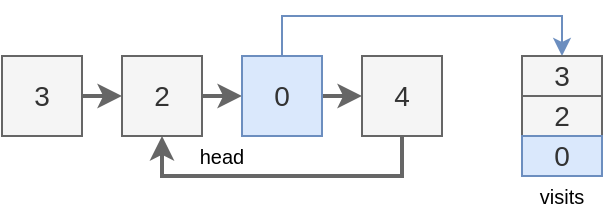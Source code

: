 <mxfile version="26.0.9" pages="5">
  <diagram name="1_1" id="raGk_D8FTLXwgUmbc4jt">
    <mxGraphModel dx="988" dy="586" grid="1" gridSize="10" guides="1" tooltips="1" connect="1" arrows="1" fold="1" page="1" pageScale="1" pageWidth="380" pageHeight="180" math="0" shadow="0">
      <root>
        <mxCell id="0" />
        <mxCell id="1" parent="0" />
        <mxCell id="jTd84X1G22GfpIwI3Wmg-1" style="edgeStyle=orthogonalEdgeStyle;rounded=0;orthogonalLoop=1;jettySize=auto;html=1;exitX=1;exitY=0.5;exitDx=0;exitDy=0;entryX=0;entryY=0.5;entryDx=0;entryDy=0;fillColor=#f5f5f5;strokeColor=#666666;strokeWidth=2;" parent="1" source="zCmTgFsGxIaxcytd8qIg-1" target="zCmTgFsGxIaxcytd8qIg-2" edge="1">
          <mxGeometry relative="1" as="geometry" />
        </mxCell>
        <mxCell id="jTd84X1G22GfpIwI3Wmg-9" style="edgeStyle=orthogonalEdgeStyle;rounded=0;orthogonalLoop=1;jettySize=auto;html=1;exitX=0.5;exitY=0;exitDx=0;exitDy=0;entryX=0.5;entryY=0;entryDx=0;entryDy=0;fillColor=#dae8fc;strokeColor=#6c8ebf;" parent="1" source="zCmTgFsGxIaxcytd8qIg-3" target="jTd84X1G22GfpIwI3Wmg-5" edge="1">
          <mxGeometry relative="1" as="geometry">
            <Array as="points">
              <mxPoint x="180" y="40" />
              <mxPoint x="320" y="40" />
            </Array>
          </mxGeometry>
        </mxCell>
        <mxCell id="zCmTgFsGxIaxcytd8qIg-1" value="3" style="text;html=1;align=center;verticalAlign=middle;whiteSpace=wrap;rounded=0;fillColor=#f5f5f5;strokeColor=#666666;fontSize=14;fontColor=#333333;" parent="1" vertex="1">
          <mxGeometry x="40" y="60" width="40" height="40" as="geometry" />
        </mxCell>
        <mxCell id="jTd84X1G22GfpIwI3Wmg-2" style="edgeStyle=orthogonalEdgeStyle;rounded=0;orthogonalLoop=1;jettySize=auto;html=1;exitX=1;exitY=0.5;exitDx=0;exitDy=0;entryX=0;entryY=0.5;entryDx=0;entryDy=0;fillColor=#f5f5f5;strokeColor=#666666;strokeWidth=2;" parent="1" source="zCmTgFsGxIaxcytd8qIg-2" target="zCmTgFsGxIaxcytd8qIg-3" edge="1">
          <mxGeometry relative="1" as="geometry">
            <mxPoint x="180" y="80" as="sourcePoint" />
          </mxGeometry>
        </mxCell>
        <mxCell id="zCmTgFsGxIaxcytd8qIg-2" value="2" style="text;html=1;align=center;verticalAlign=middle;whiteSpace=wrap;rounded=0;fillColor=#f5f5f5;strokeColor=#666666;fontSize=14;fontColor=#333333;" parent="1" vertex="1">
          <mxGeometry x="100" y="60" width="40" height="40" as="geometry" />
        </mxCell>
        <mxCell id="jTd84X1G22GfpIwI3Wmg-3" style="edgeStyle=orthogonalEdgeStyle;rounded=0;orthogonalLoop=1;jettySize=auto;html=1;exitX=1;exitY=0.5;exitDx=0;exitDy=0;entryX=0;entryY=0.5;entryDx=0;entryDy=0;fillColor=#f5f5f5;strokeColor=#666666;strokeWidth=2;" parent="1" source="zCmTgFsGxIaxcytd8qIg-3" target="zCmTgFsGxIaxcytd8qIg-4" edge="1">
          <mxGeometry relative="1" as="geometry" />
        </mxCell>
        <mxCell id="zCmTgFsGxIaxcytd8qIg-3" value="0" style="text;html=1;align=center;verticalAlign=middle;whiteSpace=wrap;rounded=0;fillColor=#dae8fc;strokeColor=#6c8ebf;fontSize=14;fontColor=#333333;" parent="1" vertex="1">
          <mxGeometry x="160" y="60" width="40" height="40" as="geometry" />
        </mxCell>
        <mxCell id="jTd84X1G22GfpIwI3Wmg-8" style="edgeStyle=orthogonalEdgeStyle;rounded=0;orthogonalLoop=1;jettySize=auto;html=1;exitX=0.5;exitY=1;exitDx=0;exitDy=0;entryX=0.5;entryY=1;entryDx=0;entryDy=0;strokeWidth=2;fillColor=#f5f5f5;strokeColor=#666666;" parent="1" source="zCmTgFsGxIaxcytd8qIg-4" target="zCmTgFsGxIaxcytd8qIg-2" edge="1">
          <mxGeometry relative="1" as="geometry" />
        </mxCell>
        <mxCell id="zCmTgFsGxIaxcytd8qIg-4" value="4" style="text;html=1;align=center;verticalAlign=middle;whiteSpace=wrap;rounded=0;fillColor=#f5f5f5;strokeColor=#666666;fontSize=14;fontColor=#333333;" parent="1" vertex="1">
          <mxGeometry x="220" y="60" width="40" height="40" as="geometry" />
        </mxCell>
        <mxCell id="AQBsLTuEEX6UYwU5JBV7-1" value="head" style="text;html=1;align=center;verticalAlign=middle;whiteSpace=wrap;rounded=0;fontSize=10;" parent="1" vertex="1">
          <mxGeometry x="40" y="100" width="220" height="20" as="geometry" />
        </mxCell>
        <mxCell id="jTd84X1G22GfpIwI3Wmg-5" value="3" style="text;html=1;align=center;verticalAlign=middle;whiteSpace=wrap;rounded=0;fillColor=#f5f5f5;strokeColor=#666666;fontSize=14;fontColor=#333333;" parent="1" vertex="1">
          <mxGeometry x="300" y="60" width="40" height="20" as="geometry" />
        </mxCell>
        <mxCell id="jTd84X1G22GfpIwI3Wmg-10" value="2" style="text;html=1;align=center;verticalAlign=middle;whiteSpace=wrap;rounded=0;fillColor=#f5f5f5;strokeColor=#666666;fontSize=14;fontColor=#333333;" parent="1" vertex="1">
          <mxGeometry x="300" y="80" width="40" height="20" as="geometry" />
        </mxCell>
        <mxCell id="jTd84X1G22GfpIwI3Wmg-11" value="0" style="text;html=1;align=center;verticalAlign=middle;whiteSpace=wrap;rounded=0;fillColor=#dae8fc;strokeColor=#6c8ebf;fontSize=14;fontColor=#333333;" parent="1" vertex="1">
          <mxGeometry x="300" y="100" width="40" height="20" as="geometry" />
        </mxCell>
        <mxCell id="jTd84X1G22GfpIwI3Wmg-13" value="visits" style="text;html=1;align=center;verticalAlign=middle;whiteSpace=wrap;rounded=0;fontSize=10;" parent="1" vertex="1">
          <mxGeometry x="300" y="120" width="40" height="20" as="geometry" />
        </mxCell>
      </root>
    </mxGraphModel>
  </diagram>
  <diagram name="1_2" id="enmz4_LwmzEil1vDxZff">
    <mxGraphModel dx="830" dy="492" grid="1" gridSize="10" guides="1" tooltips="1" connect="1" arrows="1" fold="1" page="1" pageScale="1" pageWidth="380" pageHeight="200" math="0" shadow="0">
      <root>
        <mxCell id="NHvZEACJ6nqKconlFvL1-0" />
        <mxCell id="NHvZEACJ6nqKconlFvL1-1" parent="NHvZEACJ6nqKconlFvL1-0" />
        <mxCell id="NHvZEACJ6nqKconlFvL1-2" style="edgeStyle=orthogonalEdgeStyle;rounded=0;orthogonalLoop=1;jettySize=auto;html=1;exitX=1;exitY=0.5;exitDx=0;exitDy=0;entryX=0;entryY=0.5;entryDx=0;entryDy=0;fillColor=#f5f5f5;strokeColor=#666666;strokeWidth=2;" parent="NHvZEACJ6nqKconlFvL1-1" source="NHvZEACJ6nqKconlFvL1-4" target="NHvZEACJ6nqKconlFvL1-6" edge="1">
          <mxGeometry relative="1" as="geometry" />
        </mxCell>
        <mxCell id="NHvZEACJ6nqKconlFvL1-3" style="edgeStyle=orthogonalEdgeStyle;rounded=0;orthogonalLoop=1;jettySize=auto;html=1;exitX=0.5;exitY=0;exitDx=0;exitDy=0;entryX=0.5;entryY=0;entryDx=0;entryDy=0;fillColor=#dae8fc;strokeColor=#6c8ebf;" parent="NHvZEACJ6nqKconlFvL1-1" source="NHvZEACJ6nqKconlFvL1-10" target="NHvZEACJ6nqKconlFvL1-12" edge="1">
          <mxGeometry relative="1" as="geometry">
            <Array as="points">
              <mxPoint x="300" y="40" />
              <mxPoint x="380" y="40" />
            </Array>
          </mxGeometry>
        </mxCell>
        <mxCell id="NHvZEACJ6nqKconlFvL1-4" value="3" style="text;html=1;align=center;verticalAlign=middle;whiteSpace=wrap;rounded=0;fillColor=#f5f5f5;strokeColor=#666666;fontSize=14;fontColor=#333333;" parent="NHvZEACJ6nqKconlFvL1-1" vertex="1">
          <mxGeometry x="40" y="60" width="40" height="40" as="geometry" />
        </mxCell>
        <mxCell id="NHvZEACJ6nqKconlFvL1-5" style="edgeStyle=orthogonalEdgeStyle;rounded=0;orthogonalLoop=1;jettySize=auto;html=1;exitX=1;exitY=0.5;exitDx=0;exitDy=0;entryX=0;entryY=0.5;entryDx=0;entryDy=0;fillColor=#f5f5f5;strokeColor=#666666;strokeWidth=2;" parent="NHvZEACJ6nqKconlFvL1-1" source="NHvZEACJ6nqKconlFvL1-6" target="NHvZEACJ6nqKconlFvL1-8" edge="1">
          <mxGeometry relative="1" as="geometry">
            <mxPoint x="180" y="80" as="sourcePoint" />
          </mxGeometry>
        </mxCell>
        <mxCell id="NHvZEACJ6nqKconlFvL1-6" value="2" style="text;html=1;align=center;verticalAlign=middle;whiteSpace=wrap;rounded=0;fillColor=#f5f5f5;strokeColor=#666666;fontSize=14;fontColor=#333333;" parent="NHvZEACJ6nqKconlFvL1-1" vertex="1">
          <mxGeometry x="100" y="60" width="40" height="40" as="geometry" />
        </mxCell>
        <mxCell id="NHvZEACJ6nqKconlFvL1-7" style="edgeStyle=orthogonalEdgeStyle;rounded=0;orthogonalLoop=1;jettySize=auto;html=1;exitX=1;exitY=0.5;exitDx=0;exitDy=0;entryX=0;entryY=0.5;entryDx=0;entryDy=0;fillColor=#f5f5f5;strokeColor=#666666;strokeWidth=2;" parent="NHvZEACJ6nqKconlFvL1-1" source="NHvZEACJ6nqKconlFvL1-8" target="NHvZEACJ6nqKconlFvL1-10" edge="1">
          <mxGeometry relative="1" as="geometry" />
        </mxCell>
        <mxCell id="NHvZEACJ6nqKconlFvL1-8" value="0" style="text;html=1;align=center;verticalAlign=middle;whiteSpace=wrap;rounded=0;fillColor=#f5f5f5;strokeColor=#666666;fontSize=14;fontColor=#333333;" parent="NHvZEACJ6nqKconlFvL1-1" vertex="1">
          <mxGeometry x="160" y="60" width="40" height="40" as="geometry" />
        </mxCell>
        <mxCell id="NHvZEACJ6nqKconlFvL1-9" style="edgeStyle=orthogonalEdgeStyle;rounded=0;orthogonalLoop=1;jettySize=auto;html=1;exitX=0.5;exitY=1;exitDx=0;exitDy=0;entryX=0.5;entryY=1;entryDx=0;entryDy=0;strokeWidth=2;fillColor=#f5f5f5;strokeColor=#666666;" parent="NHvZEACJ6nqKconlFvL1-1" source="NHvZEACJ6nqKconlFvL1-10" target="NHvZEACJ6nqKconlFvL1-6" edge="1">
          <mxGeometry relative="1" as="geometry" />
        </mxCell>
        <mxCell id="NHvZEACJ6nqKconlFvL1-10" value="4" style="text;html=1;align=center;verticalAlign=middle;whiteSpace=wrap;rounded=0;fillColor=#dae8fc;strokeColor=#6c8ebf;fontSize=14;fontColor=#333333;" parent="NHvZEACJ6nqKconlFvL1-1" vertex="1">
          <mxGeometry x="220" y="60" width="40" height="40" as="geometry" />
        </mxCell>
        <mxCell id="NHvZEACJ6nqKconlFvL1-11" value="head" style="text;html=1;align=center;verticalAlign=middle;whiteSpace=wrap;rounded=0;fontSize=10;" parent="NHvZEACJ6nqKconlFvL1-1" vertex="1">
          <mxGeometry x="40" y="100" width="220" height="20" as="geometry" />
        </mxCell>
        <mxCell id="NHvZEACJ6nqKconlFvL1-12" value="3" style="text;html=1;align=center;verticalAlign=middle;whiteSpace=wrap;rounded=0;fillColor=#f5f5f5;strokeColor=#666666;fontSize=14;fontColor=#333333;" parent="NHvZEACJ6nqKconlFvL1-1" vertex="1">
          <mxGeometry x="300" y="60" width="40" height="20" as="geometry" />
        </mxCell>
        <mxCell id="NHvZEACJ6nqKconlFvL1-13" value="2" style="text;html=1;align=center;verticalAlign=middle;whiteSpace=wrap;rounded=0;fillColor=#f5f5f5;strokeColor=#666666;fontSize=14;fontColor=#333333;" parent="NHvZEACJ6nqKconlFvL1-1" vertex="1">
          <mxGeometry x="300" y="80" width="40" height="20" as="geometry" />
        </mxCell>
        <mxCell id="NHvZEACJ6nqKconlFvL1-14" value="0" style="text;html=1;align=center;verticalAlign=middle;whiteSpace=wrap;rounded=0;fillColor=#f5f5f5;strokeColor=#666666;fontSize=14;fontColor=#333333;" parent="NHvZEACJ6nqKconlFvL1-1" vertex="1">
          <mxGeometry x="300" y="100" width="40" height="20" as="geometry" />
        </mxCell>
        <mxCell id="NHvZEACJ6nqKconlFvL1-15" value="visits" style="text;html=1;align=center;verticalAlign=middle;whiteSpace=wrap;rounded=0;fontSize=10;" parent="NHvZEACJ6nqKconlFvL1-1" vertex="1">
          <mxGeometry x="300" y="140" width="40" height="20" as="geometry" />
        </mxCell>
        <mxCell id="HQSTT1ezvBGGKrw_J1SU-0" value="4" style="text;html=1;align=center;verticalAlign=middle;whiteSpace=wrap;rounded=0;fillColor=#dae8fc;strokeColor=#6c8ebf;fontSize=14;fontColor=#333333;" parent="NHvZEACJ6nqKconlFvL1-1" vertex="1">
          <mxGeometry x="300" y="120" width="40" height="20" as="geometry" />
        </mxCell>
      </root>
    </mxGraphModel>
  </diagram>
  <diagram name="1_3" id="cRzpHnD4GVFxYGNXOzCV">
    <mxGraphModel dx="830" dy="492" grid="1" gridSize="10" guides="1" tooltips="1" connect="1" arrows="1" fold="1" page="1" pageScale="1" pageWidth="380" pageHeight="200" math="0" shadow="0">
      <root>
        <mxCell id="yMEwVk-4rtnz1nPFSUn5-0" />
        <mxCell id="yMEwVk-4rtnz1nPFSUn5-1" parent="yMEwVk-4rtnz1nPFSUn5-0" />
        <mxCell id="yMEwVk-4rtnz1nPFSUn5-2" style="edgeStyle=orthogonalEdgeStyle;rounded=0;orthogonalLoop=1;jettySize=auto;html=1;exitX=1;exitY=0.5;exitDx=0;exitDy=0;entryX=0;entryY=0.5;entryDx=0;entryDy=0;fillColor=#f5f5f5;strokeColor=#666666;strokeWidth=2;" parent="yMEwVk-4rtnz1nPFSUn5-1" source="yMEwVk-4rtnz1nPFSUn5-4" target="yMEwVk-4rtnz1nPFSUn5-6" edge="1">
          <mxGeometry relative="1" as="geometry" />
        </mxCell>
        <mxCell id="yMEwVk-4rtnz1nPFSUn5-4" value="3" style="text;html=1;align=center;verticalAlign=middle;whiteSpace=wrap;rounded=0;fillColor=#f5f5f5;strokeColor=#666666;fontSize=14;fontColor=#333333;" parent="yMEwVk-4rtnz1nPFSUn5-1" vertex="1">
          <mxGeometry x="40" y="60" width="40" height="40" as="geometry" />
        </mxCell>
        <mxCell id="yMEwVk-4rtnz1nPFSUn5-5" style="edgeStyle=orthogonalEdgeStyle;rounded=0;orthogonalLoop=1;jettySize=auto;html=1;exitX=1;exitY=0.5;exitDx=0;exitDy=0;entryX=0;entryY=0.5;entryDx=0;entryDy=0;fillColor=#f5f5f5;strokeColor=#666666;strokeWidth=2;" parent="yMEwVk-4rtnz1nPFSUn5-1" source="yMEwVk-4rtnz1nPFSUn5-6" target="yMEwVk-4rtnz1nPFSUn5-8" edge="1">
          <mxGeometry relative="1" as="geometry" />
        </mxCell>
        <mxCell id="t-B_JSRFqfpRU4glawNe-0" style="edgeStyle=orthogonalEdgeStyle;rounded=0;orthogonalLoop=1;jettySize=auto;html=1;exitX=0.5;exitY=0;exitDx=0;exitDy=0;entryX=0.5;entryY=0;entryDx=0;entryDy=0;fillColor=#dae8fc;strokeColor=#6c8ebf;" parent="yMEwVk-4rtnz1nPFSUn5-1" source="yMEwVk-4rtnz1nPFSUn5-6" target="yMEwVk-4rtnz1nPFSUn5-12" edge="1">
          <mxGeometry relative="1" as="geometry">
            <Array as="points">
              <mxPoint x="140" y="40" />
              <mxPoint x="380" y="40" />
            </Array>
          </mxGeometry>
        </mxCell>
        <mxCell id="yMEwVk-4rtnz1nPFSUn5-6" value="2" style="text;html=1;align=center;verticalAlign=middle;whiteSpace=wrap;rounded=0;fillColor=#dae8fc;strokeColor=#6c8ebf;fontSize=14;fontStyle=0;fontColor=#333333;" parent="yMEwVk-4rtnz1nPFSUn5-1" vertex="1">
          <mxGeometry x="100" y="60" width="40" height="40" as="geometry" />
        </mxCell>
        <mxCell id="yMEwVk-4rtnz1nPFSUn5-7" style="edgeStyle=orthogonalEdgeStyle;rounded=0;orthogonalLoop=1;jettySize=auto;html=1;exitX=1;exitY=0.5;exitDx=0;exitDy=0;entryX=0;entryY=0.5;entryDx=0;entryDy=0;fillColor=#f5f5f5;strokeColor=#666666;strokeWidth=2;" parent="yMEwVk-4rtnz1nPFSUn5-1" source="yMEwVk-4rtnz1nPFSUn5-8" target="yMEwVk-4rtnz1nPFSUn5-10" edge="1">
          <mxGeometry relative="1" as="geometry" />
        </mxCell>
        <mxCell id="yMEwVk-4rtnz1nPFSUn5-8" value="0" style="text;html=1;align=center;verticalAlign=middle;whiteSpace=wrap;rounded=0;fillColor=#f5f5f5;strokeColor=#666666;fontSize=14;fontColor=#333333;" parent="yMEwVk-4rtnz1nPFSUn5-1" vertex="1">
          <mxGeometry x="160" y="60" width="40" height="40" as="geometry" />
        </mxCell>
        <mxCell id="yMEwVk-4rtnz1nPFSUn5-9" style="edgeStyle=orthogonalEdgeStyle;rounded=0;orthogonalLoop=1;jettySize=auto;html=1;exitX=0.5;exitY=1;exitDx=0;exitDy=0;entryX=0.5;entryY=1;entryDx=0;entryDy=0;strokeWidth=2;fillColor=#f5f5f5;strokeColor=#666666;" parent="yMEwVk-4rtnz1nPFSUn5-1" source="yMEwVk-4rtnz1nPFSUn5-10" target="yMEwVk-4rtnz1nPFSUn5-6" edge="1">
          <mxGeometry relative="1" as="geometry" />
        </mxCell>
        <mxCell id="yMEwVk-4rtnz1nPFSUn5-10" value="4" style="text;html=1;align=center;verticalAlign=middle;whiteSpace=wrap;rounded=0;fillColor=#f5f5f5;strokeColor=#666666;fontSize=14;fontColor=#333333;" parent="yMEwVk-4rtnz1nPFSUn5-1" vertex="1">
          <mxGeometry x="220" y="60" width="40" height="40" as="geometry" />
        </mxCell>
        <mxCell id="yMEwVk-4rtnz1nPFSUn5-11" value="head" style="text;html=1;align=center;verticalAlign=middle;whiteSpace=wrap;rounded=0;fontSize=10;" parent="yMEwVk-4rtnz1nPFSUn5-1" vertex="1">
          <mxGeometry x="40" y="100" width="220" height="20" as="geometry" />
        </mxCell>
        <mxCell id="yMEwVk-4rtnz1nPFSUn5-12" value="3" style="text;html=1;align=center;verticalAlign=middle;whiteSpace=wrap;rounded=0;fillColor=#f5f5f5;strokeColor=#666666;fontSize=14;fontColor=#333333;" parent="yMEwVk-4rtnz1nPFSUn5-1" vertex="1">
          <mxGeometry x="300" y="60" width="40" height="20" as="geometry" />
        </mxCell>
        <mxCell id="yMEwVk-4rtnz1nPFSUn5-13" value="2" style="text;html=1;align=center;verticalAlign=middle;whiteSpace=wrap;rounded=0;fillColor=#dae8fc;strokeColor=#6c8ebf;fontSize=14;fontStyle=0;fontColor=#333333;" parent="yMEwVk-4rtnz1nPFSUn5-1" vertex="1">
          <mxGeometry x="300" y="80" width="40" height="20" as="geometry" />
        </mxCell>
        <mxCell id="yMEwVk-4rtnz1nPFSUn5-14" value="0" style="text;html=1;align=center;verticalAlign=middle;whiteSpace=wrap;rounded=0;fillColor=#f5f5f5;strokeColor=#666666;fontSize=14;fontColor=#333333;" parent="yMEwVk-4rtnz1nPFSUn5-1" vertex="1">
          <mxGeometry x="300" y="100" width="40" height="20" as="geometry" />
        </mxCell>
        <mxCell id="yMEwVk-4rtnz1nPFSUn5-15" value="visits" style="text;html=1;align=center;verticalAlign=middle;whiteSpace=wrap;rounded=0;fontSize=10;" parent="yMEwVk-4rtnz1nPFSUn5-1" vertex="1">
          <mxGeometry x="300" y="140" width="40" height="20" as="geometry" />
        </mxCell>
        <mxCell id="yMEwVk-4rtnz1nPFSUn5-16" value="4" style="text;html=1;align=center;verticalAlign=middle;whiteSpace=wrap;rounded=0;fillColor=#f5f5f5;strokeColor=#666666;fontSize=14;fontColor=#333333;" parent="yMEwVk-4rtnz1nPFSUn5-1" vertex="1">
          <mxGeometry x="300" y="120" width="40" height="20" as="geometry" />
        </mxCell>
      </root>
    </mxGraphModel>
  </diagram>
  <diagram name="2_1" id="k5CDP1tWZRNqDNtj9lZK">
    <mxGraphModel dx="847" dy="502" grid="1" gridSize="10" guides="1" tooltips="1" connect="1" arrows="1" fold="1" page="1" pageScale="1" pageWidth="300" pageHeight="180" math="0" shadow="0">
      <root>
        <mxCell id="EJqhwBVA5qCtXivcbs_o-0" />
        <mxCell id="EJqhwBVA5qCtXivcbs_o-1" parent="EJqhwBVA5qCtXivcbs_o-0" />
        <mxCell id="EJqhwBVA5qCtXivcbs_o-2" style="edgeStyle=orthogonalEdgeStyle;rounded=0;orthogonalLoop=1;jettySize=auto;html=1;exitX=1;exitY=0.5;exitDx=0;exitDy=0;entryX=0;entryY=0.5;entryDx=0;entryDy=0;fillColor=#f5f5f5;strokeColor=#666666;strokeWidth=2;" parent="EJqhwBVA5qCtXivcbs_o-1" source="EJqhwBVA5qCtXivcbs_o-5" target="EJqhwBVA5qCtXivcbs_o-7" edge="1">
          <mxGeometry relative="1" as="geometry" />
        </mxCell>
        <mxCell id="EJqhwBVA5qCtXivcbs_o-5" value="3" style="text;html=1;align=center;verticalAlign=middle;whiteSpace=wrap;rounded=0;fillColor=#f5f5f5;strokeColor=#666666;fontSize=14;fontColor=#333333;" parent="EJqhwBVA5qCtXivcbs_o-1" vertex="1">
          <mxGeometry x="40" y="80" width="40" height="40" as="geometry" />
        </mxCell>
        <mxCell id="EJqhwBVA5qCtXivcbs_o-6" style="edgeStyle=orthogonalEdgeStyle;rounded=0;orthogonalLoop=1;jettySize=auto;html=1;exitX=1;exitY=0.5;exitDx=0;exitDy=0;entryX=0;entryY=0.5;entryDx=0;entryDy=0;fillColor=#f5f5f5;strokeColor=#666666;strokeWidth=2;" parent="EJqhwBVA5qCtXivcbs_o-1" source="EJqhwBVA5qCtXivcbs_o-7" target="EJqhwBVA5qCtXivcbs_o-9" edge="1">
          <mxGeometry relative="1" as="geometry" />
        </mxCell>
        <mxCell id="lLnJbDHR5f9PDfGHudj8-3" style="edgeStyle=orthogonalEdgeStyle;rounded=0;orthogonalLoop=1;jettySize=auto;html=1;exitX=0.25;exitY=0;exitDx=0;exitDy=0;entryX=0.25;entryY=0;entryDx=0;entryDy=0;fillColor=#dae8fc;strokeColor=#6c8ebf;" parent="EJqhwBVA5qCtXivcbs_o-1" source="EJqhwBVA5qCtXivcbs_o-7" target="EJqhwBVA5qCtXivcbs_o-9" edge="1">
          <mxGeometry relative="1" as="geometry">
            <Array as="points">
              <mxPoint x="130" y="60" />
              <mxPoint x="210" y="60" />
            </Array>
          </mxGeometry>
        </mxCell>
        <mxCell id="EJqhwBVA5qCtXivcbs_o-7" value="2" style="text;html=1;align=center;verticalAlign=middle;whiteSpace=wrap;rounded=0;fillColor=#dae8fc;strokeColor=#6c8ebf;fontSize=14;fontColor=#333333;" parent="EJqhwBVA5qCtXivcbs_o-1" vertex="1">
          <mxGeometry x="100" y="80" width="40" height="40" as="geometry" />
        </mxCell>
        <mxCell id="EJqhwBVA5qCtXivcbs_o-8" style="edgeStyle=orthogonalEdgeStyle;rounded=0;orthogonalLoop=1;jettySize=auto;html=1;exitX=1;exitY=0.5;exitDx=0;exitDy=0;entryX=0;entryY=0.5;entryDx=0;entryDy=0;fillColor=#f5f5f5;strokeColor=#666666;strokeWidth=2;" parent="EJqhwBVA5qCtXivcbs_o-1" source="EJqhwBVA5qCtXivcbs_o-9" target="EJqhwBVA5qCtXivcbs_o-11" edge="1">
          <mxGeometry relative="1" as="geometry" />
        </mxCell>
        <mxCell id="Tewmw-LEH-Nl1wd_Fk6p-0" style="edgeStyle=orthogonalEdgeStyle;rounded=0;orthogonalLoop=1;jettySize=auto;html=1;exitX=0.75;exitY=0;exitDx=0;exitDy=0;entryX=0.75;entryY=0;entryDx=0;entryDy=0;fillColor=#d5e8d4;strokeColor=#82b366;" parent="EJqhwBVA5qCtXivcbs_o-1" source="EJqhwBVA5qCtXivcbs_o-9" target="EJqhwBVA5qCtXivcbs_o-7" edge="1">
          <mxGeometry relative="1" as="geometry">
            <Array as="points">
              <mxPoint x="190" y="40" />
              <mxPoint x="130" y="40" />
            </Array>
          </mxGeometry>
        </mxCell>
        <mxCell id="EJqhwBVA5qCtXivcbs_o-9" value="0" style="text;html=1;align=center;verticalAlign=middle;whiteSpace=wrap;rounded=0;fillColor=#d5e8d4;strokeColor=#82b366;fontSize=14;fontColor=#333333;" parent="EJqhwBVA5qCtXivcbs_o-1" vertex="1">
          <mxGeometry x="160" y="80" width="40" height="40" as="geometry" />
        </mxCell>
        <mxCell id="Tewmw-LEH-Nl1wd_Fk6p-1" style="edgeStyle=orthogonalEdgeStyle;rounded=0;orthogonalLoop=1;jettySize=auto;html=1;exitX=0.5;exitY=1;exitDx=0;exitDy=0;entryX=0.5;entryY=1;entryDx=0;entryDy=0;strokeWidth=2;fillColor=#f5f5f5;strokeColor=#666666;" parent="EJqhwBVA5qCtXivcbs_o-1" source="EJqhwBVA5qCtXivcbs_o-11" target="EJqhwBVA5qCtXivcbs_o-7" edge="1">
          <mxGeometry relative="1" as="geometry" />
        </mxCell>
        <mxCell id="EJqhwBVA5qCtXivcbs_o-11" value="4" style="text;html=1;align=center;verticalAlign=middle;whiteSpace=wrap;rounded=0;fillColor=#f5f5f5;strokeColor=#666666;fontSize=14;fontColor=#333333;" parent="EJqhwBVA5qCtXivcbs_o-1" vertex="1">
          <mxGeometry x="220" y="80" width="40" height="40" as="geometry" />
        </mxCell>
        <mxCell id="EJqhwBVA5qCtXivcbs_o-12" value="head" style="text;html=1;align=center;verticalAlign=middle;whiteSpace=wrap;rounded=0;fontSize=10;" parent="EJqhwBVA5qCtXivcbs_o-1" vertex="1">
          <mxGeometry x="40" y="120" width="220" height="20" as="geometry" />
        </mxCell>
      </root>
    </mxGraphModel>
  </diagram>
  <diagram name="2_2" id="SbJwPus6_E5Bl5GY2lQU">
    <mxGraphModel dx="988" dy="586" grid="1" gridSize="10" guides="1" tooltips="1" connect="1" arrows="1" fold="1" page="1" pageScale="1" pageWidth="300" pageHeight="180" math="0" shadow="0">
      <root>
        <mxCell id="MpJgUt_hLzHJAFOOcwH1-0" />
        <mxCell id="MpJgUt_hLzHJAFOOcwH1-1" parent="MpJgUt_hLzHJAFOOcwH1-0" />
        <mxCell id="MpJgUt_hLzHJAFOOcwH1-2" style="edgeStyle=orthogonalEdgeStyle;rounded=0;orthogonalLoop=1;jettySize=auto;html=1;exitX=1;exitY=0.5;exitDx=0;exitDy=0;entryX=0;entryY=0.5;entryDx=0;entryDy=0;fillColor=#f5f5f5;strokeColor=#666666;strokeWidth=2;" parent="MpJgUt_hLzHJAFOOcwH1-1" source="MpJgUt_hLzHJAFOOcwH1-3" target="MpJgUt_hLzHJAFOOcwH1-6" edge="1">
          <mxGeometry relative="1" as="geometry" />
        </mxCell>
        <mxCell id="MpJgUt_hLzHJAFOOcwH1-3" value="3" style="text;html=1;align=center;verticalAlign=middle;whiteSpace=wrap;rounded=0;fillColor=#f5f5f5;strokeColor=#666666;fontSize=14;fontColor=#333333;" parent="MpJgUt_hLzHJAFOOcwH1-1" vertex="1">
          <mxGeometry x="40" y="80" width="40" height="40" as="geometry" />
        </mxCell>
        <mxCell id="MpJgUt_hLzHJAFOOcwH1-4" style="edgeStyle=orthogonalEdgeStyle;rounded=0;orthogonalLoop=1;jettySize=auto;html=1;exitX=1;exitY=0.5;exitDx=0;exitDy=0;entryX=0;entryY=0.5;entryDx=0;entryDy=0;fillColor=#f5f5f5;strokeColor=#666666;strokeWidth=2;" parent="MpJgUt_hLzHJAFOOcwH1-1" source="MpJgUt_hLzHJAFOOcwH1-6" target="MpJgUt_hLzHJAFOOcwH1-9" edge="1">
          <mxGeometry relative="1" as="geometry" />
        </mxCell>
        <mxCell id="si8OmvhMSFXZMKKx3Ul8-1" style="edgeStyle=orthogonalEdgeStyle;rounded=0;orthogonalLoop=1;jettySize=auto;html=1;exitX=0.5;exitY=0;exitDx=0;exitDy=0;entryX=0.75;entryY=0;entryDx=0;entryDy=0;fillColor=#d5e8d4;strokeColor=#82b366;" parent="MpJgUt_hLzHJAFOOcwH1-1" source="MpJgUt_hLzHJAFOOcwH1-6" target="MpJgUt_hLzHJAFOOcwH1-11" edge="1">
          <mxGeometry relative="1" as="geometry">
            <Array as="points">
              <mxPoint x="140" y="40" />
              <mxPoint x="310" y="40" />
            </Array>
          </mxGeometry>
        </mxCell>
        <mxCell id="MpJgUt_hLzHJAFOOcwH1-6" value="2" style="text;html=1;align=center;verticalAlign=middle;whiteSpace=wrap;rounded=0;fillColor=#d5e8d4;strokeColor=#82b366;fontSize=14;fontColor=#333333;" parent="MpJgUt_hLzHJAFOOcwH1-1" vertex="1">
          <mxGeometry x="100" y="80" width="40" height="40" as="geometry" />
        </mxCell>
        <mxCell id="MpJgUt_hLzHJAFOOcwH1-7" style="edgeStyle=orthogonalEdgeStyle;rounded=0;orthogonalLoop=1;jettySize=auto;html=1;exitX=1;exitY=0.5;exitDx=0;exitDy=0;entryX=0;entryY=0.5;entryDx=0;entryDy=0;fillColor=#f5f5f5;strokeColor=#666666;strokeWidth=2;" parent="MpJgUt_hLzHJAFOOcwH1-1" source="MpJgUt_hLzHJAFOOcwH1-9" target="MpJgUt_hLzHJAFOOcwH1-11" edge="1">
          <mxGeometry relative="1" as="geometry" />
        </mxCell>
        <mxCell id="si8OmvhMSFXZMKKx3Ul8-0" style="edgeStyle=orthogonalEdgeStyle;rounded=0;orthogonalLoop=1;jettySize=auto;html=1;exitX=0.5;exitY=0;exitDx=0;exitDy=0;entryX=0.25;entryY=0;entryDx=0;entryDy=0;fillColor=#dae8fc;strokeColor=#6c8ebf;" parent="MpJgUt_hLzHJAFOOcwH1-1" source="MpJgUt_hLzHJAFOOcwH1-9" target="MpJgUt_hLzHJAFOOcwH1-11" edge="1">
          <mxGeometry relative="1" as="geometry">
            <Array as="points">
              <mxPoint x="220" y="60" />
              <mxPoint x="290" y="60" />
            </Array>
          </mxGeometry>
        </mxCell>
        <mxCell id="MpJgUt_hLzHJAFOOcwH1-9" value="0" style="text;html=1;align=center;verticalAlign=middle;whiteSpace=wrap;rounded=0;fillColor=#dae8fc;strokeColor=#6c8ebf;fontSize=14;fontColor=#333333;" parent="MpJgUt_hLzHJAFOOcwH1-1" vertex="1">
          <mxGeometry x="160" y="80" width="40" height="40" as="geometry" />
        </mxCell>
        <mxCell id="MpJgUt_hLzHJAFOOcwH1-10" style="edgeStyle=orthogonalEdgeStyle;rounded=0;orthogonalLoop=1;jettySize=auto;html=1;exitX=0.5;exitY=1;exitDx=0;exitDy=0;entryX=0.5;entryY=1;entryDx=0;entryDy=0;strokeWidth=2;fillColor=#f5f5f5;strokeColor=#666666;" parent="MpJgUt_hLzHJAFOOcwH1-1" source="MpJgUt_hLzHJAFOOcwH1-11" target="MpJgUt_hLzHJAFOOcwH1-6" edge="1">
          <mxGeometry relative="1" as="geometry">
            <Array as="points">
              <mxPoint x="240" y="140" />
              <mxPoint x="120" y="140" />
            </Array>
          </mxGeometry>
        </mxCell>
        <mxCell id="MpJgUt_hLzHJAFOOcwH1-11" value="4" style="text;html=1;align=center;verticalAlign=middle;whiteSpace=wrap;rounded=0;fillColor=#ffe6cc;strokeColor=#d79b00;fontSize=14;fontStyle=0;fontColor=#333333;" parent="MpJgUt_hLzHJAFOOcwH1-1" vertex="1">
          <mxGeometry x="220" y="80" width="40" height="40" as="geometry" />
        </mxCell>
        <mxCell id="MpJgUt_hLzHJAFOOcwH1-12" value="head" style="text;html=1;align=center;verticalAlign=middle;whiteSpace=wrap;rounded=0;fontSize=10;" parent="MpJgUt_hLzHJAFOOcwH1-1" vertex="1">
          <mxGeometry x="40" y="120" width="220" height="20" as="geometry" />
        </mxCell>
      </root>
    </mxGraphModel>
  </diagram>
</mxfile>
